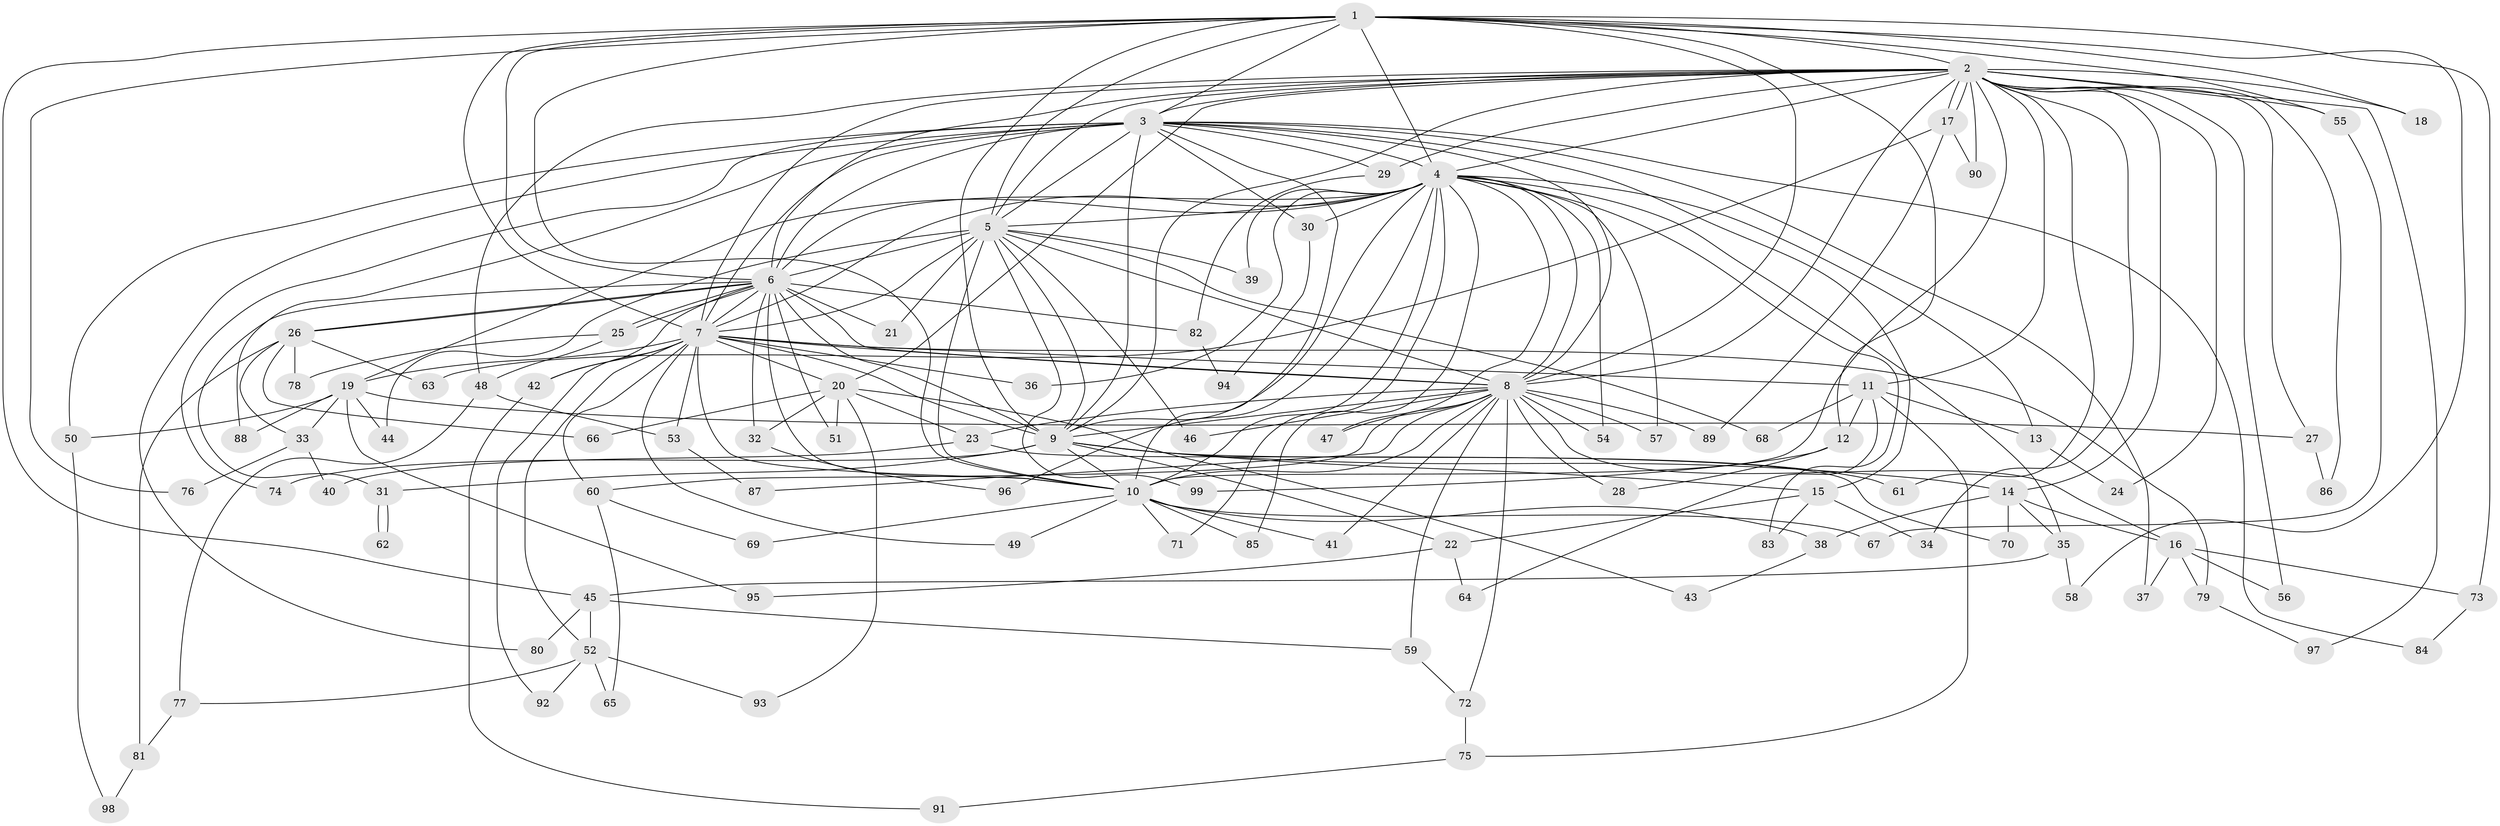 // Generated by graph-tools (version 1.1) at 2025/01/03/09/25 03:01:36]
// undirected, 99 vertices, 223 edges
graph export_dot {
graph [start="1"]
  node [color=gray90,style=filled];
  1;
  2;
  3;
  4;
  5;
  6;
  7;
  8;
  9;
  10;
  11;
  12;
  13;
  14;
  15;
  16;
  17;
  18;
  19;
  20;
  21;
  22;
  23;
  24;
  25;
  26;
  27;
  28;
  29;
  30;
  31;
  32;
  33;
  34;
  35;
  36;
  37;
  38;
  39;
  40;
  41;
  42;
  43;
  44;
  45;
  46;
  47;
  48;
  49;
  50;
  51;
  52;
  53;
  54;
  55;
  56;
  57;
  58;
  59;
  60;
  61;
  62;
  63;
  64;
  65;
  66;
  67;
  68;
  69;
  70;
  71;
  72;
  73;
  74;
  75;
  76;
  77;
  78;
  79;
  80;
  81;
  82;
  83;
  84;
  85;
  86;
  87;
  88;
  89;
  90;
  91;
  92;
  93;
  94;
  95;
  96;
  97;
  98;
  99;
  1 -- 2;
  1 -- 3;
  1 -- 4;
  1 -- 5;
  1 -- 6;
  1 -- 7;
  1 -- 8;
  1 -- 9;
  1 -- 10;
  1 -- 12;
  1 -- 18;
  1 -- 45;
  1 -- 55;
  1 -- 58;
  1 -- 73;
  1 -- 76;
  2 -- 3;
  2 -- 4;
  2 -- 5;
  2 -- 6;
  2 -- 7;
  2 -- 8;
  2 -- 9;
  2 -- 10;
  2 -- 11;
  2 -- 14;
  2 -- 17;
  2 -- 17;
  2 -- 18;
  2 -- 20;
  2 -- 24;
  2 -- 27;
  2 -- 29;
  2 -- 34;
  2 -- 48;
  2 -- 55;
  2 -- 56;
  2 -- 61;
  2 -- 86;
  2 -- 90;
  2 -- 97;
  3 -- 4;
  3 -- 5;
  3 -- 6;
  3 -- 7;
  3 -- 8;
  3 -- 9;
  3 -- 10;
  3 -- 15;
  3 -- 29;
  3 -- 30;
  3 -- 37;
  3 -- 50;
  3 -- 74;
  3 -- 80;
  3 -- 84;
  3 -- 88;
  4 -- 5;
  4 -- 6;
  4 -- 7;
  4 -- 8;
  4 -- 9;
  4 -- 10;
  4 -- 13;
  4 -- 19;
  4 -- 30;
  4 -- 35;
  4 -- 36;
  4 -- 39;
  4 -- 47;
  4 -- 54;
  4 -- 57;
  4 -- 71;
  4 -- 83;
  4 -- 85;
  4 -- 96;
  5 -- 6;
  5 -- 7;
  5 -- 8;
  5 -- 9;
  5 -- 10;
  5 -- 21;
  5 -- 39;
  5 -- 44;
  5 -- 46;
  5 -- 68;
  5 -- 99;
  6 -- 7;
  6 -- 8;
  6 -- 9;
  6 -- 10;
  6 -- 21;
  6 -- 25;
  6 -- 25;
  6 -- 26;
  6 -- 26;
  6 -- 31;
  6 -- 32;
  6 -- 42;
  6 -- 51;
  6 -- 82;
  7 -- 8;
  7 -- 9;
  7 -- 10;
  7 -- 11;
  7 -- 19;
  7 -- 20;
  7 -- 36;
  7 -- 42;
  7 -- 49;
  7 -- 52;
  7 -- 53;
  7 -- 60;
  7 -- 79;
  7 -- 92;
  8 -- 9;
  8 -- 10;
  8 -- 16;
  8 -- 23;
  8 -- 28;
  8 -- 41;
  8 -- 46;
  8 -- 47;
  8 -- 54;
  8 -- 57;
  8 -- 59;
  8 -- 60;
  8 -- 72;
  8 -- 87;
  8 -- 89;
  9 -- 10;
  9 -- 14;
  9 -- 15;
  9 -- 22;
  9 -- 31;
  9 -- 61;
  9 -- 74;
  10 -- 38;
  10 -- 41;
  10 -- 49;
  10 -- 67;
  10 -- 69;
  10 -- 71;
  10 -- 85;
  11 -- 12;
  11 -- 13;
  11 -- 64;
  11 -- 68;
  11 -- 75;
  12 -- 28;
  12 -- 99;
  13 -- 24;
  14 -- 16;
  14 -- 35;
  14 -- 38;
  14 -- 70;
  15 -- 22;
  15 -- 34;
  15 -- 83;
  16 -- 37;
  16 -- 56;
  16 -- 73;
  16 -- 79;
  17 -- 63;
  17 -- 89;
  17 -- 90;
  19 -- 27;
  19 -- 33;
  19 -- 44;
  19 -- 50;
  19 -- 88;
  19 -- 95;
  20 -- 23;
  20 -- 32;
  20 -- 43;
  20 -- 51;
  20 -- 66;
  20 -- 93;
  22 -- 64;
  22 -- 95;
  23 -- 40;
  23 -- 70;
  25 -- 48;
  25 -- 78;
  26 -- 33;
  26 -- 63;
  26 -- 66;
  26 -- 78;
  26 -- 81;
  27 -- 86;
  29 -- 82;
  30 -- 94;
  31 -- 62;
  31 -- 62;
  32 -- 96;
  33 -- 40;
  33 -- 76;
  35 -- 45;
  35 -- 58;
  38 -- 43;
  42 -- 91;
  45 -- 52;
  45 -- 59;
  45 -- 80;
  48 -- 53;
  48 -- 77;
  50 -- 98;
  52 -- 65;
  52 -- 77;
  52 -- 92;
  52 -- 93;
  53 -- 87;
  55 -- 67;
  59 -- 72;
  60 -- 65;
  60 -- 69;
  72 -- 75;
  73 -- 84;
  75 -- 91;
  77 -- 81;
  79 -- 97;
  81 -- 98;
  82 -- 94;
}

